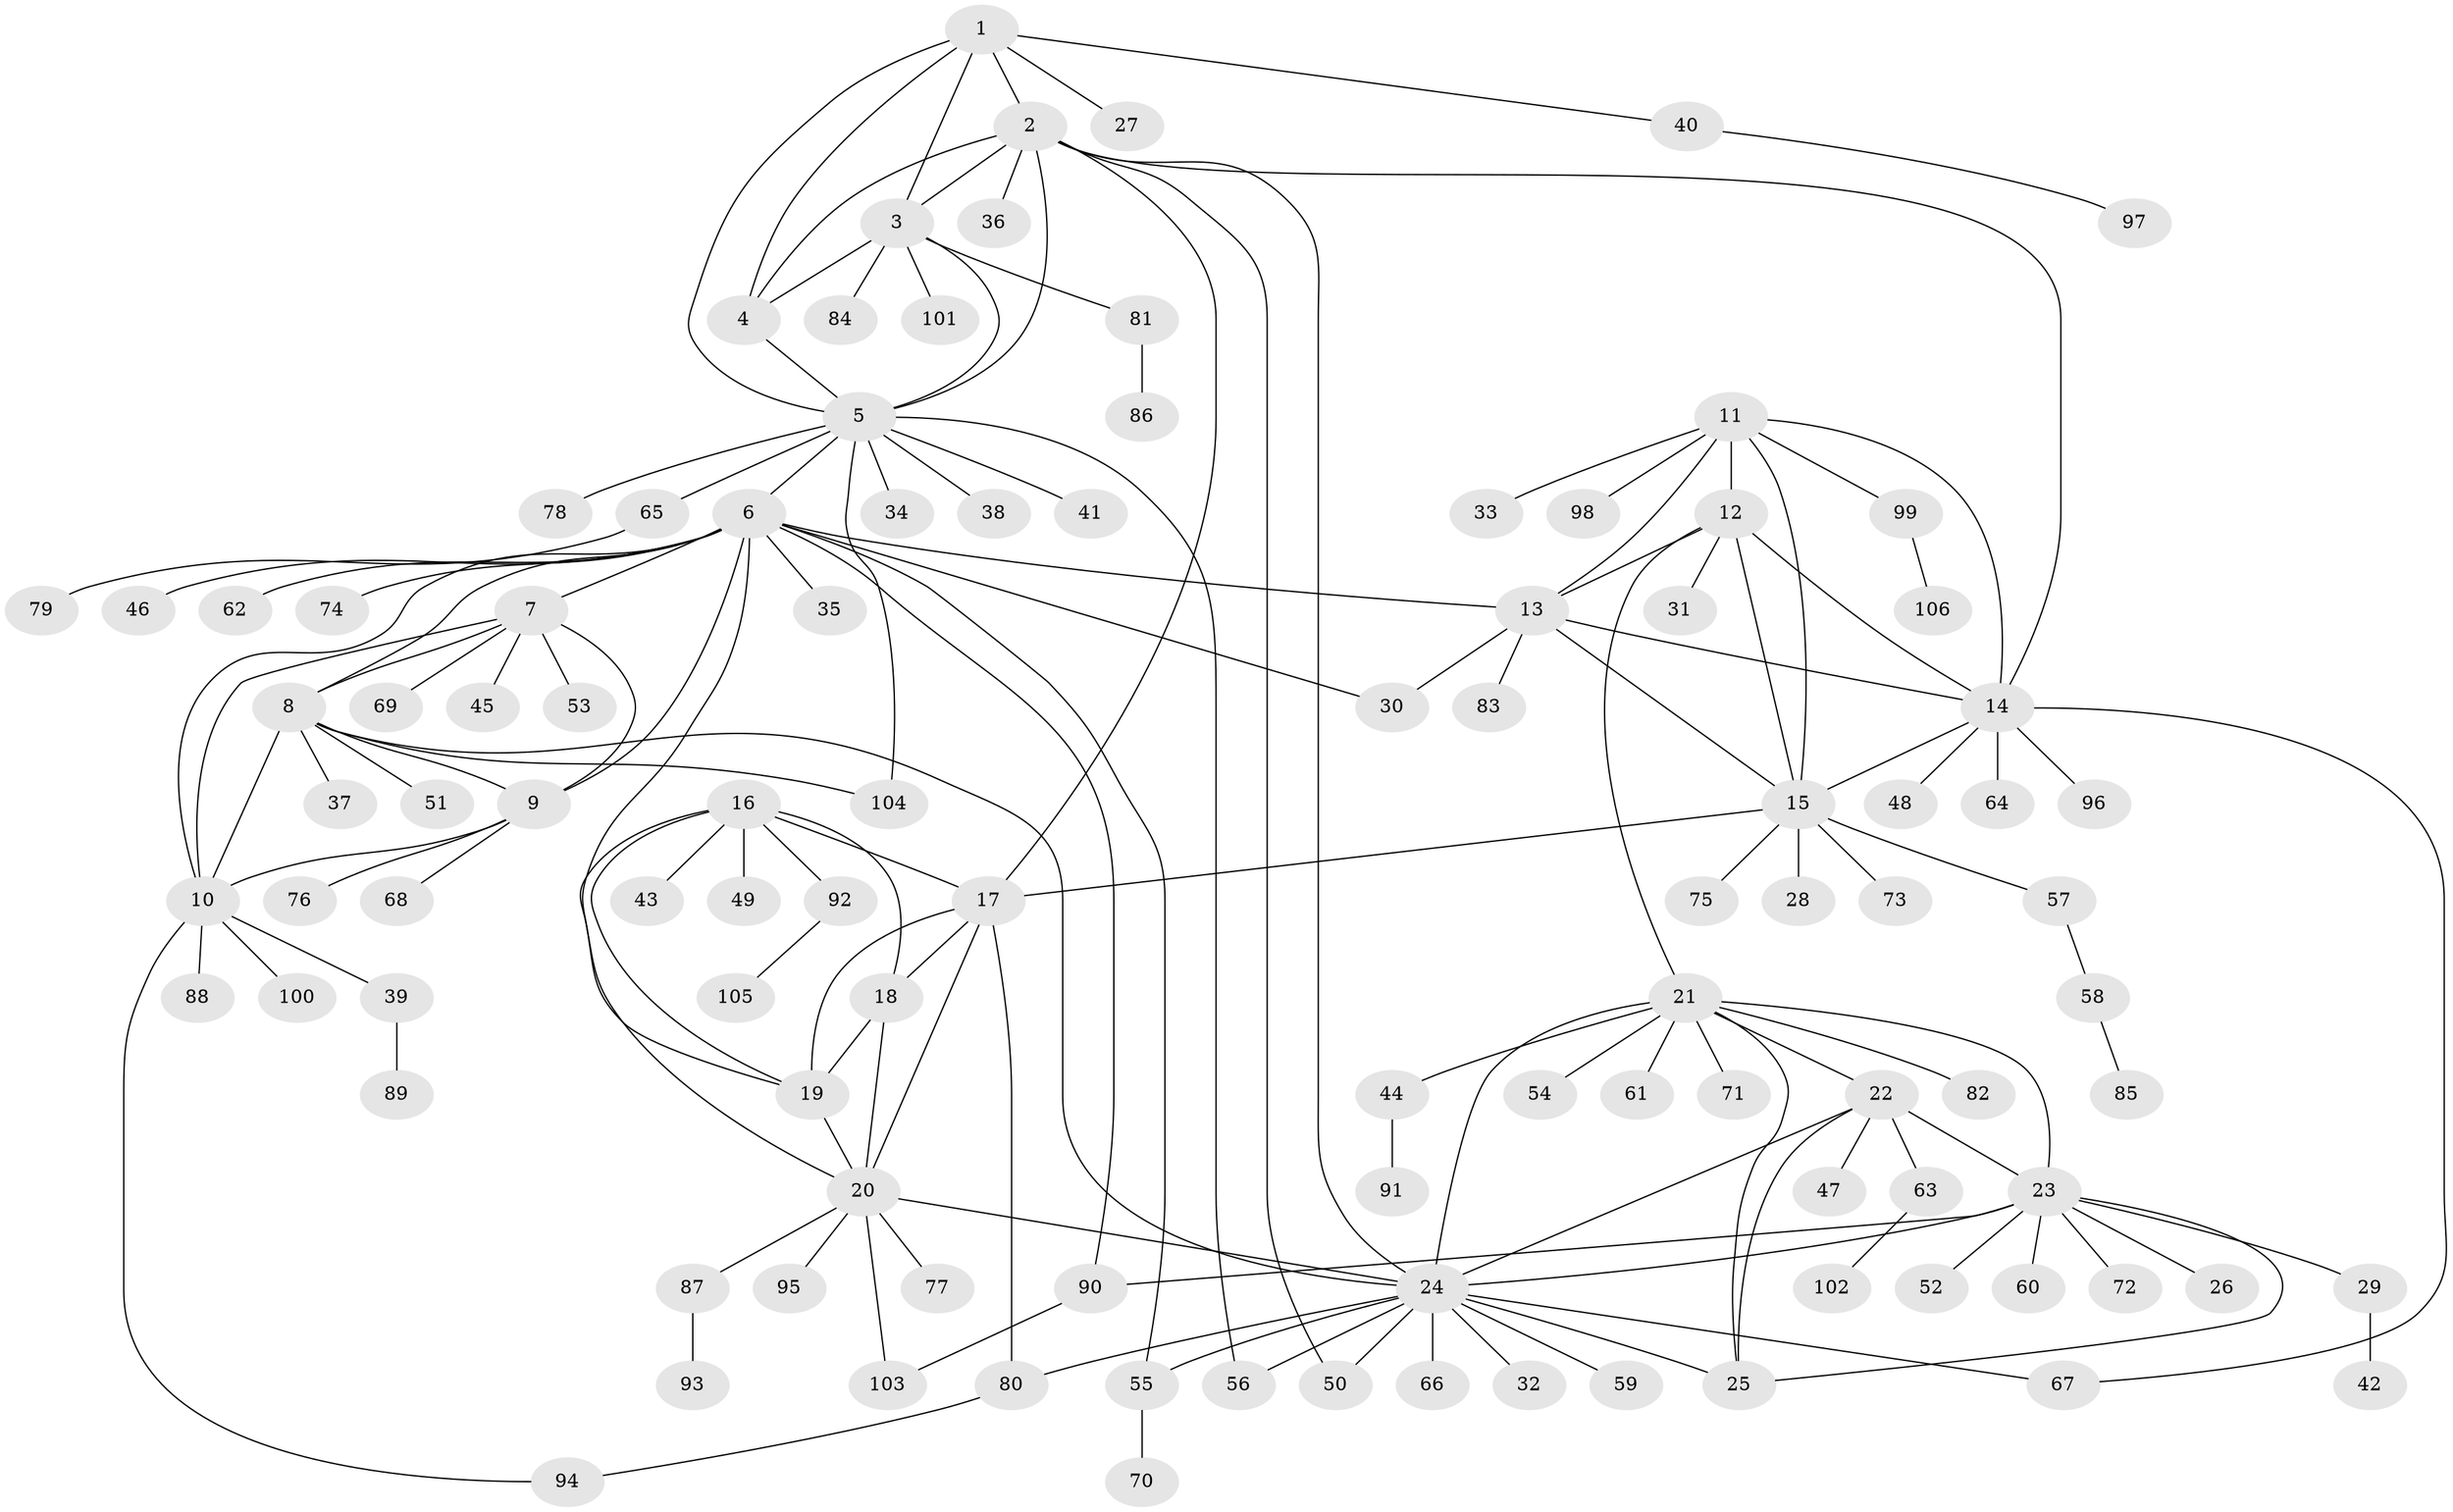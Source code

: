 // coarse degree distribution, {6: 0.047619047619047616, 8: 0.015873015873015872, 7: 0.047619047619047616, 4: 0.031746031746031744, 22: 0.015873015873015872, 5: 0.047619047619047616, 11: 0.015873015873015872, 3: 0.031746031746031744, 9: 0.031746031746031744, 13: 0.015873015873015872, 1: 0.6666666666666666, 2: 0.031746031746031744}
// Generated by graph-tools (version 1.1) at 2025/19/03/04/25 18:19:35]
// undirected, 106 vertices, 151 edges
graph export_dot {
graph [start="1"]
  node [color=gray90,style=filled];
  1;
  2;
  3;
  4;
  5;
  6;
  7;
  8;
  9;
  10;
  11;
  12;
  13;
  14;
  15;
  16;
  17;
  18;
  19;
  20;
  21;
  22;
  23;
  24;
  25;
  26;
  27;
  28;
  29;
  30;
  31;
  32;
  33;
  34;
  35;
  36;
  37;
  38;
  39;
  40;
  41;
  42;
  43;
  44;
  45;
  46;
  47;
  48;
  49;
  50;
  51;
  52;
  53;
  54;
  55;
  56;
  57;
  58;
  59;
  60;
  61;
  62;
  63;
  64;
  65;
  66;
  67;
  68;
  69;
  70;
  71;
  72;
  73;
  74;
  75;
  76;
  77;
  78;
  79;
  80;
  81;
  82;
  83;
  84;
  85;
  86;
  87;
  88;
  89;
  90;
  91;
  92;
  93;
  94;
  95;
  96;
  97;
  98;
  99;
  100;
  101;
  102;
  103;
  104;
  105;
  106;
  1 -- 2;
  1 -- 3;
  1 -- 4;
  1 -- 5;
  1 -- 27;
  1 -- 40;
  2 -- 3;
  2 -- 4;
  2 -- 5;
  2 -- 14;
  2 -- 17;
  2 -- 24;
  2 -- 36;
  2 -- 50;
  3 -- 4;
  3 -- 5;
  3 -- 81;
  3 -- 84;
  3 -- 101;
  4 -- 5;
  5 -- 6;
  5 -- 34;
  5 -- 38;
  5 -- 41;
  5 -- 56;
  5 -- 65;
  5 -- 78;
  5 -- 104;
  6 -- 7;
  6 -- 8;
  6 -- 9;
  6 -- 10;
  6 -- 13;
  6 -- 19;
  6 -- 30;
  6 -- 35;
  6 -- 46;
  6 -- 55;
  6 -- 62;
  6 -- 74;
  6 -- 90;
  7 -- 8;
  7 -- 9;
  7 -- 10;
  7 -- 45;
  7 -- 53;
  7 -- 69;
  8 -- 9;
  8 -- 10;
  8 -- 24;
  8 -- 37;
  8 -- 51;
  8 -- 104;
  9 -- 10;
  9 -- 68;
  9 -- 76;
  10 -- 39;
  10 -- 88;
  10 -- 94;
  10 -- 100;
  11 -- 12;
  11 -- 13;
  11 -- 14;
  11 -- 15;
  11 -- 33;
  11 -- 98;
  11 -- 99;
  12 -- 13;
  12 -- 14;
  12 -- 15;
  12 -- 21;
  12 -- 31;
  13 -- 14;
  13 -- 15;
  13 -- 30;
  13 -- 83;
  14 -- 15;
  14 -- 48;
  14 -- 64;
  14 -- 67;
  14 -- 96;
  15 -- 17;
  15 -- 28;
  15 -- 57;
  15 -- 73;
  15 -- 75;
  16 -- 17;
  16 -- 18;
  16 -- 19;
  16 -- 20;
  16 -- 43;
  16 -- 49;
  16 -- 92;
  17 -- 18;
  17 -- 19;
  17 -- 20;
  17 -- 80;
  18 -- 19;
  18 -- 20;
  19 -- 20;
  20 -- 24;
  20 -- 77;
  20 -- 87;
  20 -- 95;
  20 -- 103;
  21 -- 22;
  21 -- 23;
  21 -- 24;
  21 -- 25;
  21 -- 44;
  21 -- 54;
  21 -- 61;
  21 -- 71;
  21 -- 82;
  22 -- 23;
  22 -- 24;
  22 -- 25;
  22 -- 47;
  22 -- 63;
  23 -- 24;
  23 -- 25;
  23 -- 26;
  23 -- 29;
  23 -- 52;
  23 -- 60;
  23 -- 72;
  23 -- 90;
  24 -- 25;
  24 -- 32;
  24 -- 50;
  24 -- 55;
  24 -- 56;
  24 -- 59;
  24 -- 66;
  24 -- 67;
  24 -- 80;
  29 -- 42;
  39 -- 89;
  40 -- 97;
  44 -- 91;
  55 -- 70;
  57 -- 58;
  58 -- 85;
  63 -- 102;
  65 -- 79;
  80 -- 94;
  81 -- 86;
  87 -- 93;
  90 -- 103;
  92 -- 105;
  99 -- 106;
}
